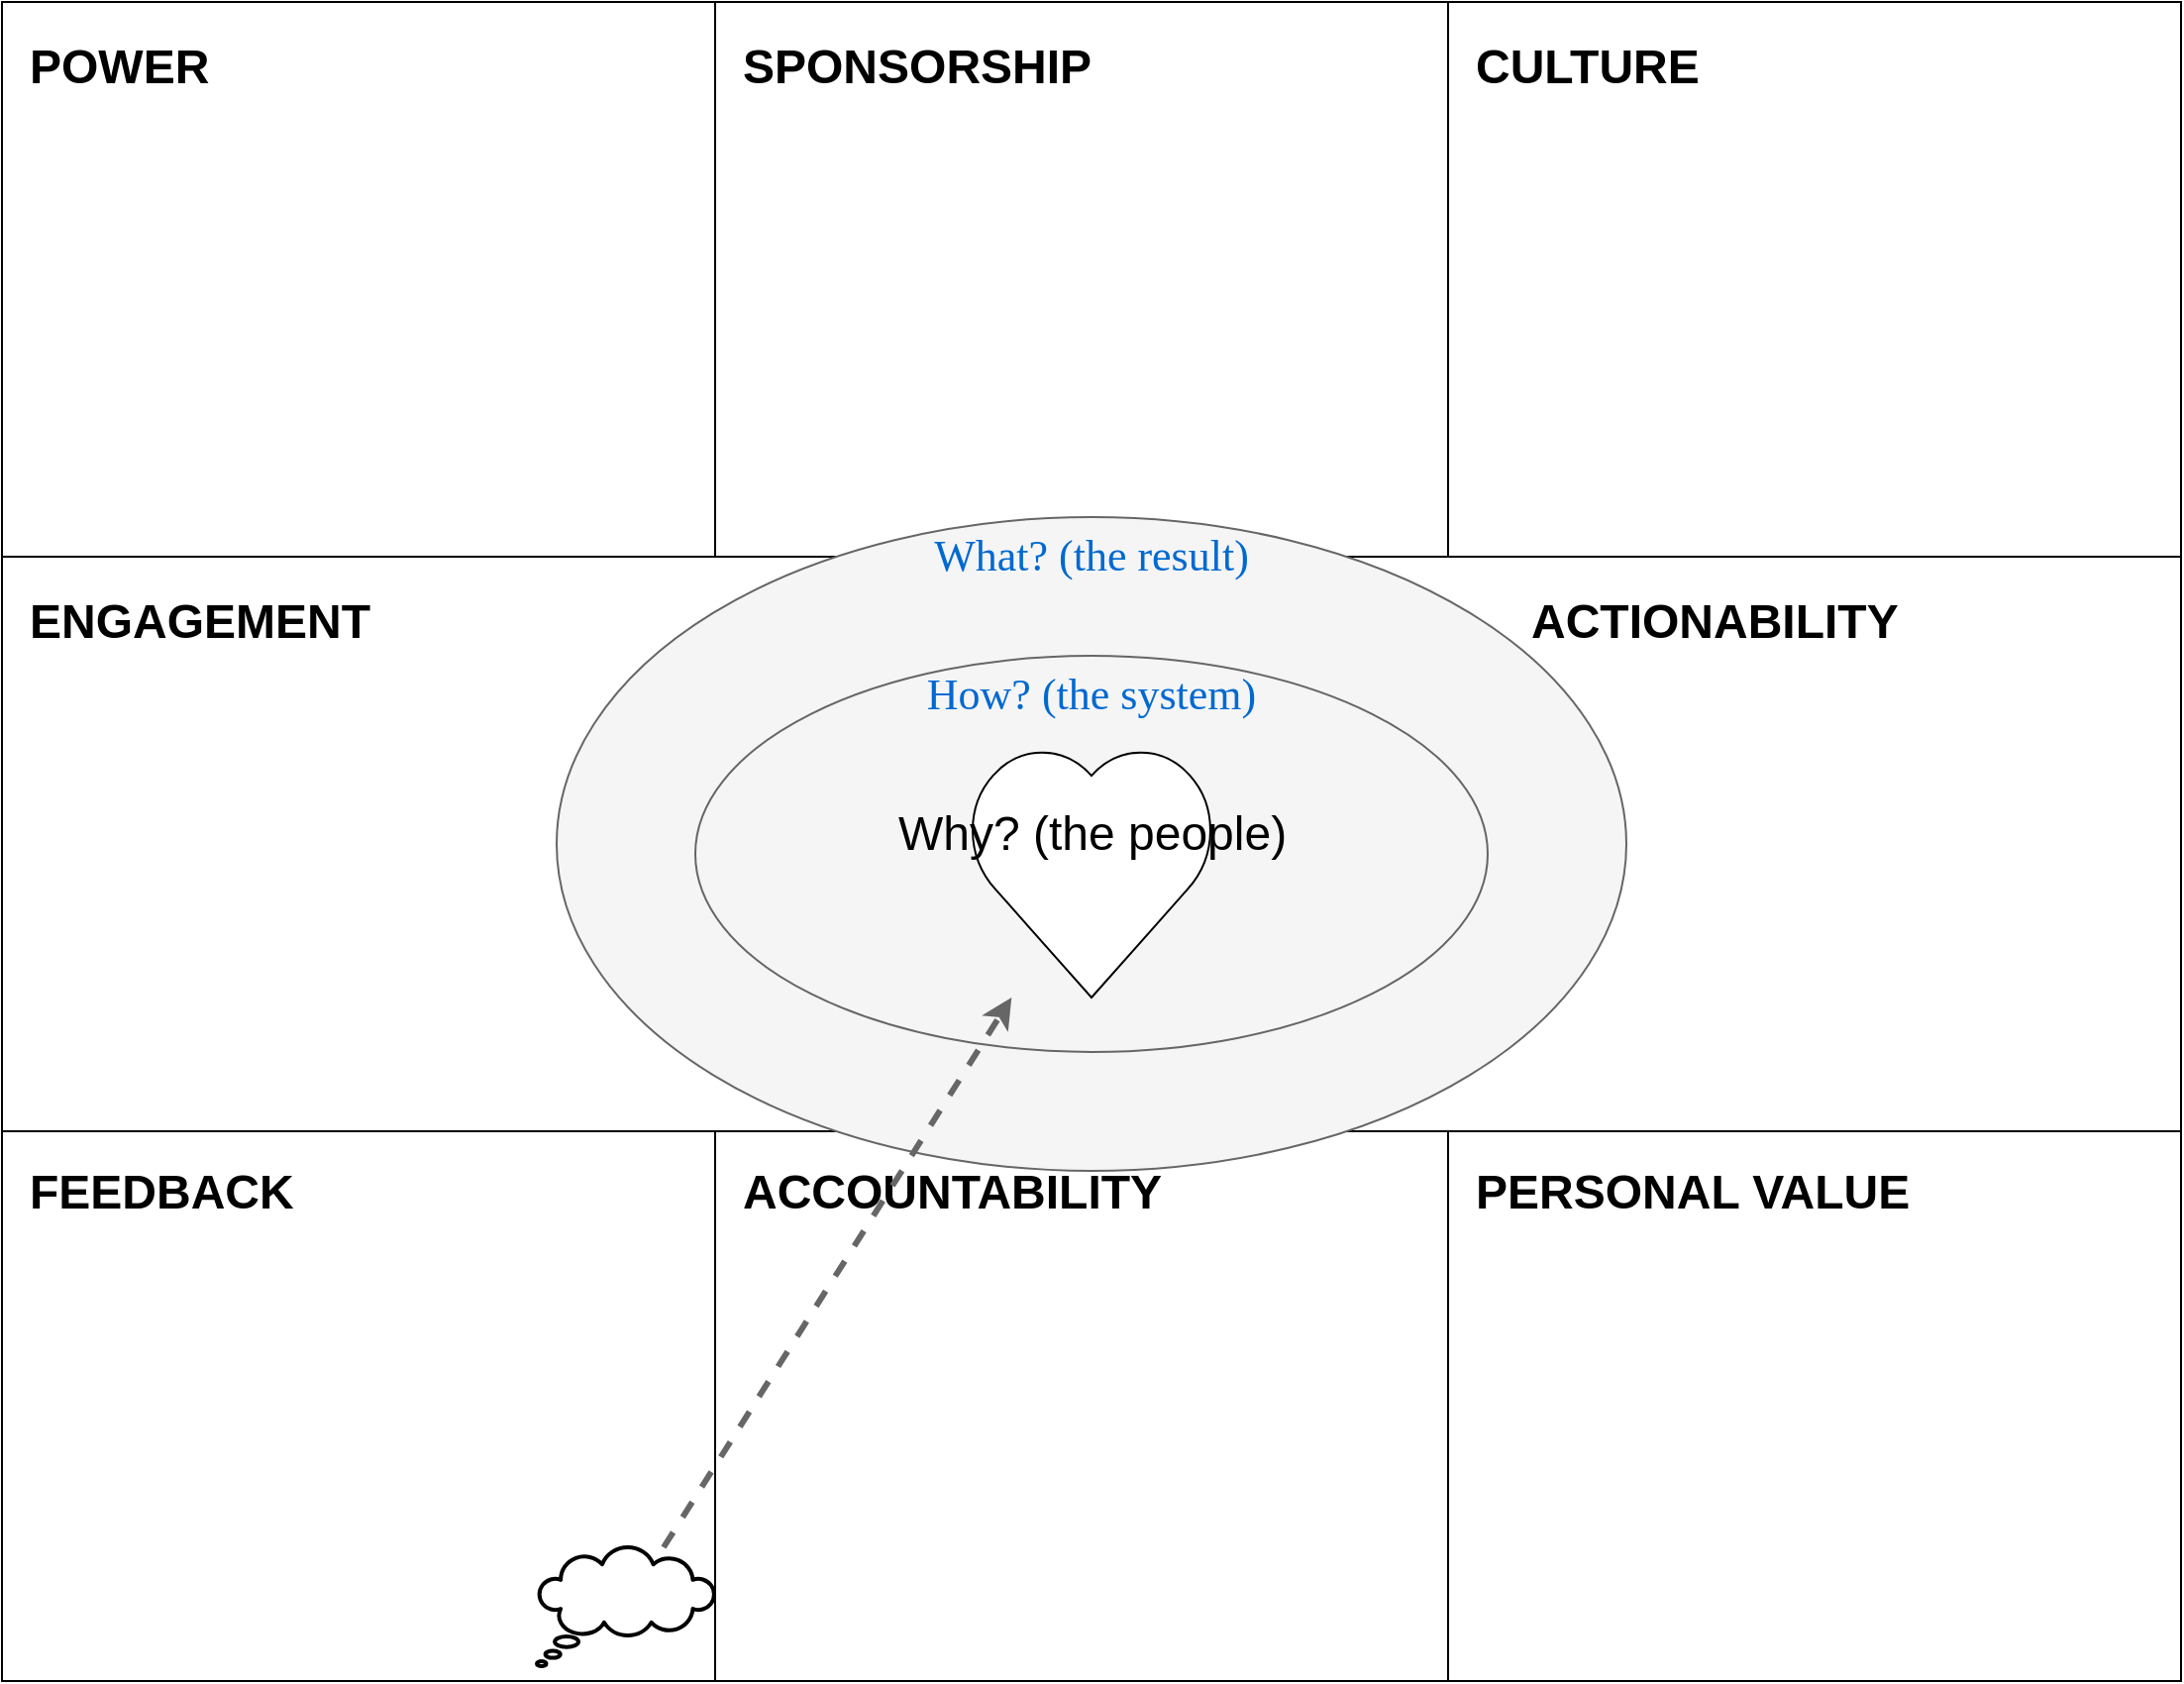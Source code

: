 <mxfile version="12.4.8" type="github">
  <diagram name="Page-1" id="dd472eb7-4b8b-5cd9-a60b-b15522922e76">
    <mxGraphModel dx="2062" dy="756" grid="1" gridSize="10" guides="1" tooltips="1" connect="1" arrows="1" fold="1" page="1" pageScale="1" pageWidth="1100" pageHeight="850" background="#ffffff" math="0" shadow="0">
      <root>
        <mxCell id="0"/>
        <mxCell id="1" parent="0"/>
        <mxCell id="5eW8BLqzjb0u9Z2Ic-Rn-4" value="PERSONAL VALUE" style="rounded=0;whiteSpace=wrap;html=1;verticalAlign=top;align=left;fontSize=24;fontStyle=1;spacingLeft=12;spacingTop=12;" vertex="1" parent="1">
          <mxGeometry x="730" y="567.5" width="370" height="280" as="geometry"/>
        </mxCell>
        <mxCell id="5eW8BLqzjb0u9Z2Ic-Rn-8" value="ACCOUNTABILITY" style="rounded=0;whiteSpace=wrap;html=1;verticalAlign=top;align=left;fontSize=24;fontStyle=1;spacingLeft=12;spacingTop=12;" vertex="1" parent="1">
          <mxGeometry x="360" y="567.5" width="370" height="280" as="geometry"/>
        </mxCell>
        <mxCell id="5eW8BLqzjb0u9Z2Ic-Rn-9" value="FEEDBACK" style="rounded=0;whiteSpace=wrap;html=1;verticalAlign=top;align=left;fontSize=24;fontStyle=1;spacingLeft=12;spacingTop=12;" vertex="1" parent="1">
          <mxGeometry y="567.5" width="360" height="280" as="geometry"/>
        </mxCell>
        <mxCell id="5eW8BLqzjb0u9Z2Ic-Rn-7" value="ENGAGEMENT" style="rounded=0;whiteSpace=wrap;html=1;verticalAlign=top;align=left;fontSize=24;fontStyle=1;spacingLeft=12;spacingTop=12;" vertex="1" parent="1">
          <mxGeometry y="280" width="450" height="290" as="geometry"/>
        </mxCell>
        <mxCell id="5eW8BLqzjb0u9Z2Ic-Rn-1" value="SPONSORSHIP" style="rounded=0;whiteSpace=wrap;html=1;verticalAlign=top;align=left;fontSize=24;fontStyle=1;spacingLeft=12;spacingTop=12;" vertex="1" parent="1">
          <mxGeometry x="360" width="370" height="280" as="geometry"/>
        </mxCell>
        <mxCell id="5eW8BLqzjb0u9Z2Ic-Rn-2" value="CULTURE" style="rounded=0;whiteSpace=wrap;html=1;verticalAlign=top;align=left;fontSize=24;fontStyle=1;spacingLeft=12;spacingTop=12;" vertex="1" parent="1">
          <mxGeometry x="730" width="370" height="280" as="geometry"/>
        </mxCell>
        <mxCell id="5eW8BLqzjb0u9Z2Ic-Rn-3" value="ACTIONABILITY" style="rounded=0;whiteSpace=wrap;html=1;verticalAlign=top;align=left;fontSize=24;fontStyle=1;spacingLeft=120;spacingTop=12;" vertex="1" parent="1">
          <mxGeometry x="650" y="280" width="450" height="290" as="geometry"/>
        </mxCell>
        <mxCell id="tnU87jmQ8Kyi_5LEnrwg-10" value="POWER" style="rounded=0;whiteSpace=wrap;html=1;verticalAlign=top;align=left;fontSize=24;fontStyle=1;spacingLeft=12;spacingTop=12;" parent="1" vertex="1">
          <mxGeometry width="360" height="280" as="geometry"/>
        </mxCell>
        <mxCell id="45236fa5f4b8e91a-3" value="What? (the result)" style="ellipse;whiteSpace=wrap;html=1;rounded=0;shadow=0;dashed=0;comic=0;fontFamily=Verdana;fontSize=22;fontColor=#0069D1;fillColor=#f5f5f5;strokeColor=#666666;verticalAlign=top;" parent="1" vertex="1">
          <mxGeometry x="280" y="260" width="540" height="330" as="geometry"/>
        </mxCell>
        <mxCell id="45236fa5f4b8e91a-6" value="How? (the system)" style="ellipse;whiteSpace=wrap;html=1;rounded=0;shadow=0;dashed=0;comic=0;fontFamily=Verdana;fontSize=22;fontColor=#0069D1;fillColor=#f5f5f5;strokeColor=#666666;verticalAlign=top;" parent="1" vertex="1">
          <mxGeometry x="350" y="330" width="400" height="200" as="geometry"/>
        </mxCell>
        <mxCell id="tnU87jmQ8Kyi_5LEnrwg-7" value="" style="whiteSpace=wrap;html=1;shape=mxgraph.basic.cloud_callout;fontSize=24;align=left;strokeWidth=2;" parent="1" vertex="1">
          <mxGeometry x="270" y="780" width="90" height="60" as="geometry"/>
        </mxCell>
        <mxCell id="tnU87jmQ8Kyi_5LEnrwg-8" value="Why? (the people)" style="verticalLabelPosition=middle;verticalAlign=top;html=1;shape=mxgraph.basic.heart;fontSize=24;align=center;labelPosition=center;spacingTop=24;" parent="1" vertex="1">
          <mxGeometry x="486.25" y="375" width="127.5" height="127.5" as="geometry"/>
        </mxCell>
        <mxCell id="tnU87jmQ8Kyi_5LEnrwg-9" value="" style="endArrow=classic;html=1;fontSize=24;spacing=6;strokeWidth=3;dashed=1;fillColor=#f5f5f5;strokeColor=#666666;" parent="1" source="tnU87jmQ8Kyi_5LEnrwg-7" target="tnU87jmQ8Kyi_5LEnrwg-8" edge="1">
          <mxGeometry width="50" height="50" relative="1" as="geometry">
            <mxPoint x="10" y="920" as="sourcePoint"/>
            <mxPoint x="60" y="870" as="targetPoint"/>
          </mxGeometry>
        </mxCell>
      </root>
    </mxGraphModel>
  </diagram>
</mxfile>
